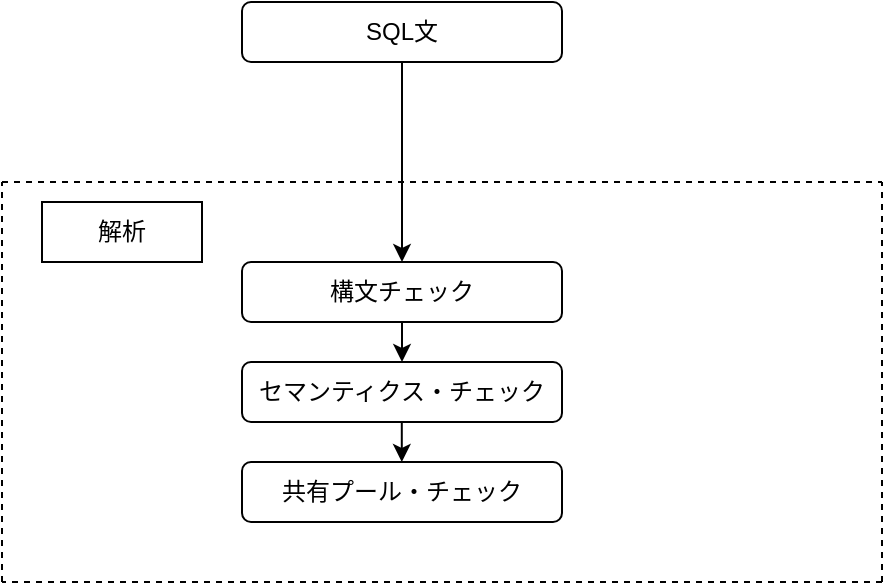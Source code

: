 <mxfile>
    <diagram id="fdDGcWt5Se1gSuq796fH" name="ページ1">
        <mxGraphModel dx="1155" dy="1623" grid="1" gridSize="10" guides="1" tooltips="1" connect="1" arrows="1" fold="1" page="1" pageScale="1" pageWidth="827" pageHeight="1169" math="0" shadow="0">
            <root>
                <mxCell id="0"/>
                <mxCell id="1" parent="0"/>
                <mxCell id="57" value="SQL文" style="rounded=1;whiteSpace=wrap;html=1;" vertex="1" parent="1">
                    <mxGeometry x="360" y="-1090" width="160" height="30" as="geometry"/>
                </mxCell>
                <mxCell id="58" value="" style="endArrow=none;dashed=1;html=1;" edge="1" parent="1">
                    <mxGeometry width="50" height="50" relative="1" as="geometry">
                        <mxPoint x="240" y="-1000" as="sourcePoint"/>
                        <mxPoint x="680" y="-1000" as="targetPoint"/>
                    </mxGeometry>
                </mxCell>
                <mxCell id="59" value="" style="endArrow=classic;html=1;exitX=0.5;exitY=1;exitDx=0;exitDy=0;entryX=0.5;entryY=0;entryDx=0;entryDy=0;" edge="1" parent="1" source="57" target="60">
                    <mxGeometry width="50" height="50" relative="1" as="geometry">
                        <mxPoint x="400" y="-880" as="sourcePoint"/>
                        <mxPoint x="414" y="-960" as="targetPoint"/>
                    </mxGeometry>
                </mxCell>
                <mxCell id="60" value="構文チェック" style="rounded=1;whiteSpace=wrap;html=1;" vertex="1" parent="1">
                    <mxGeometry x="360" y="-960" width="160" height="30" as="geometry"/>
                </mxCell>
                <mxCell id="61" value="解析" style="rounded=0;whiteSpace=wrap;html=1;" vertex="1" parent="1">
                    <mxGeometry x="260" y="-990" width="80" height="30" as="geometry"/>
                </mxCell>
                <mxCell id="69" value="" style="edgeStyle=none;html=1;exitX=0.5;exitY=1;exitDx=0;exitDy=0;entryX=0.5;entryY=0;entryDx=0;entryDy=0;" edge="1" parent="1" source="60" target="64">
                    <mxGeometry relative="1" as="geometry">
                        <mxPoint x="500" y="-920" as="sourcePoint"/>
                    </mxGeometry>
                </mxCell>
                <mxCell id="64" value="セマンティクス・チェック" style="rounded=1;whiteSpace=wrap;html=1;" vertex="1" parent="1">
                    <mxGeometry x="360" y="-910" width="160" height="30" as="geometry"/>
                </mxCell>
                <mxCell id="68" value="共有プール・チェック" style="rounded=1;whiteSpace=wrap;html=1;" vertex="1" parent="1">
                    <mxGeometry x="360" y="-860" width="160" height="30" as="geometry"/>
                </mxCell>
                <mxCell id="73" value="" style="edgeStyle=none;html=1;exitX=0.5;exitY=1;exitDx=0;exitDy=0;entryX=0.5;entryY=0;entryDx=0;entryDy=0;" edge="1" parent="1">
                    <mxGeometry relative="1" as="geometry">
                        <mxPoint x="439.9" y="-880" as="sourcePoint"/>
                        <mxPoint x="439.9" y="-860" as="targetPoint"/>
                    </mxGeometry>
                </mxCell>
                <mxCell id="74" value="" style="endArrow=none;dashed=1;html=1;" edge="1" parent="1">
                    <mxGeometry width="50" height="50" relative="1" as="geometry">
                        <mxPoint x="240" y="-800" as="sourcePoint"/>
                        <mxPoint x="240" y="-1000" as="targetPoint"/>
                    </mxGeometry>
                </mxCell>
                <mxCell id="75" value="" style="endArrow=none;dashed=1;html=1;" edge="1" parent="1">
                    <mxGeometry width="50" height="50" relative="1" as="geometry">
                        <mxPoint x="680" y="-800" as="sourcePoint"/>
                        <mxPoint x="680" y="-1000" as="targetPoint"/>
                    </mxGeometry>
                </mxCell>
                <mxCell id="76" value="" style="endArrow=none;dashed=1;html=1;" edge="1" parent="1">
                    <mxGeometry width="50" height="50" relative="1" as="geometry">
                        <mxPoint x="680" y="-800" as="sourcePoint"/>
                        <mxPoint x="240" y="-800" as="targetPoint"/>
                    </mxGeometry>
                </mxCell>
            </root>
        </mxGraphModel>
    </diagram>
</mxfile>